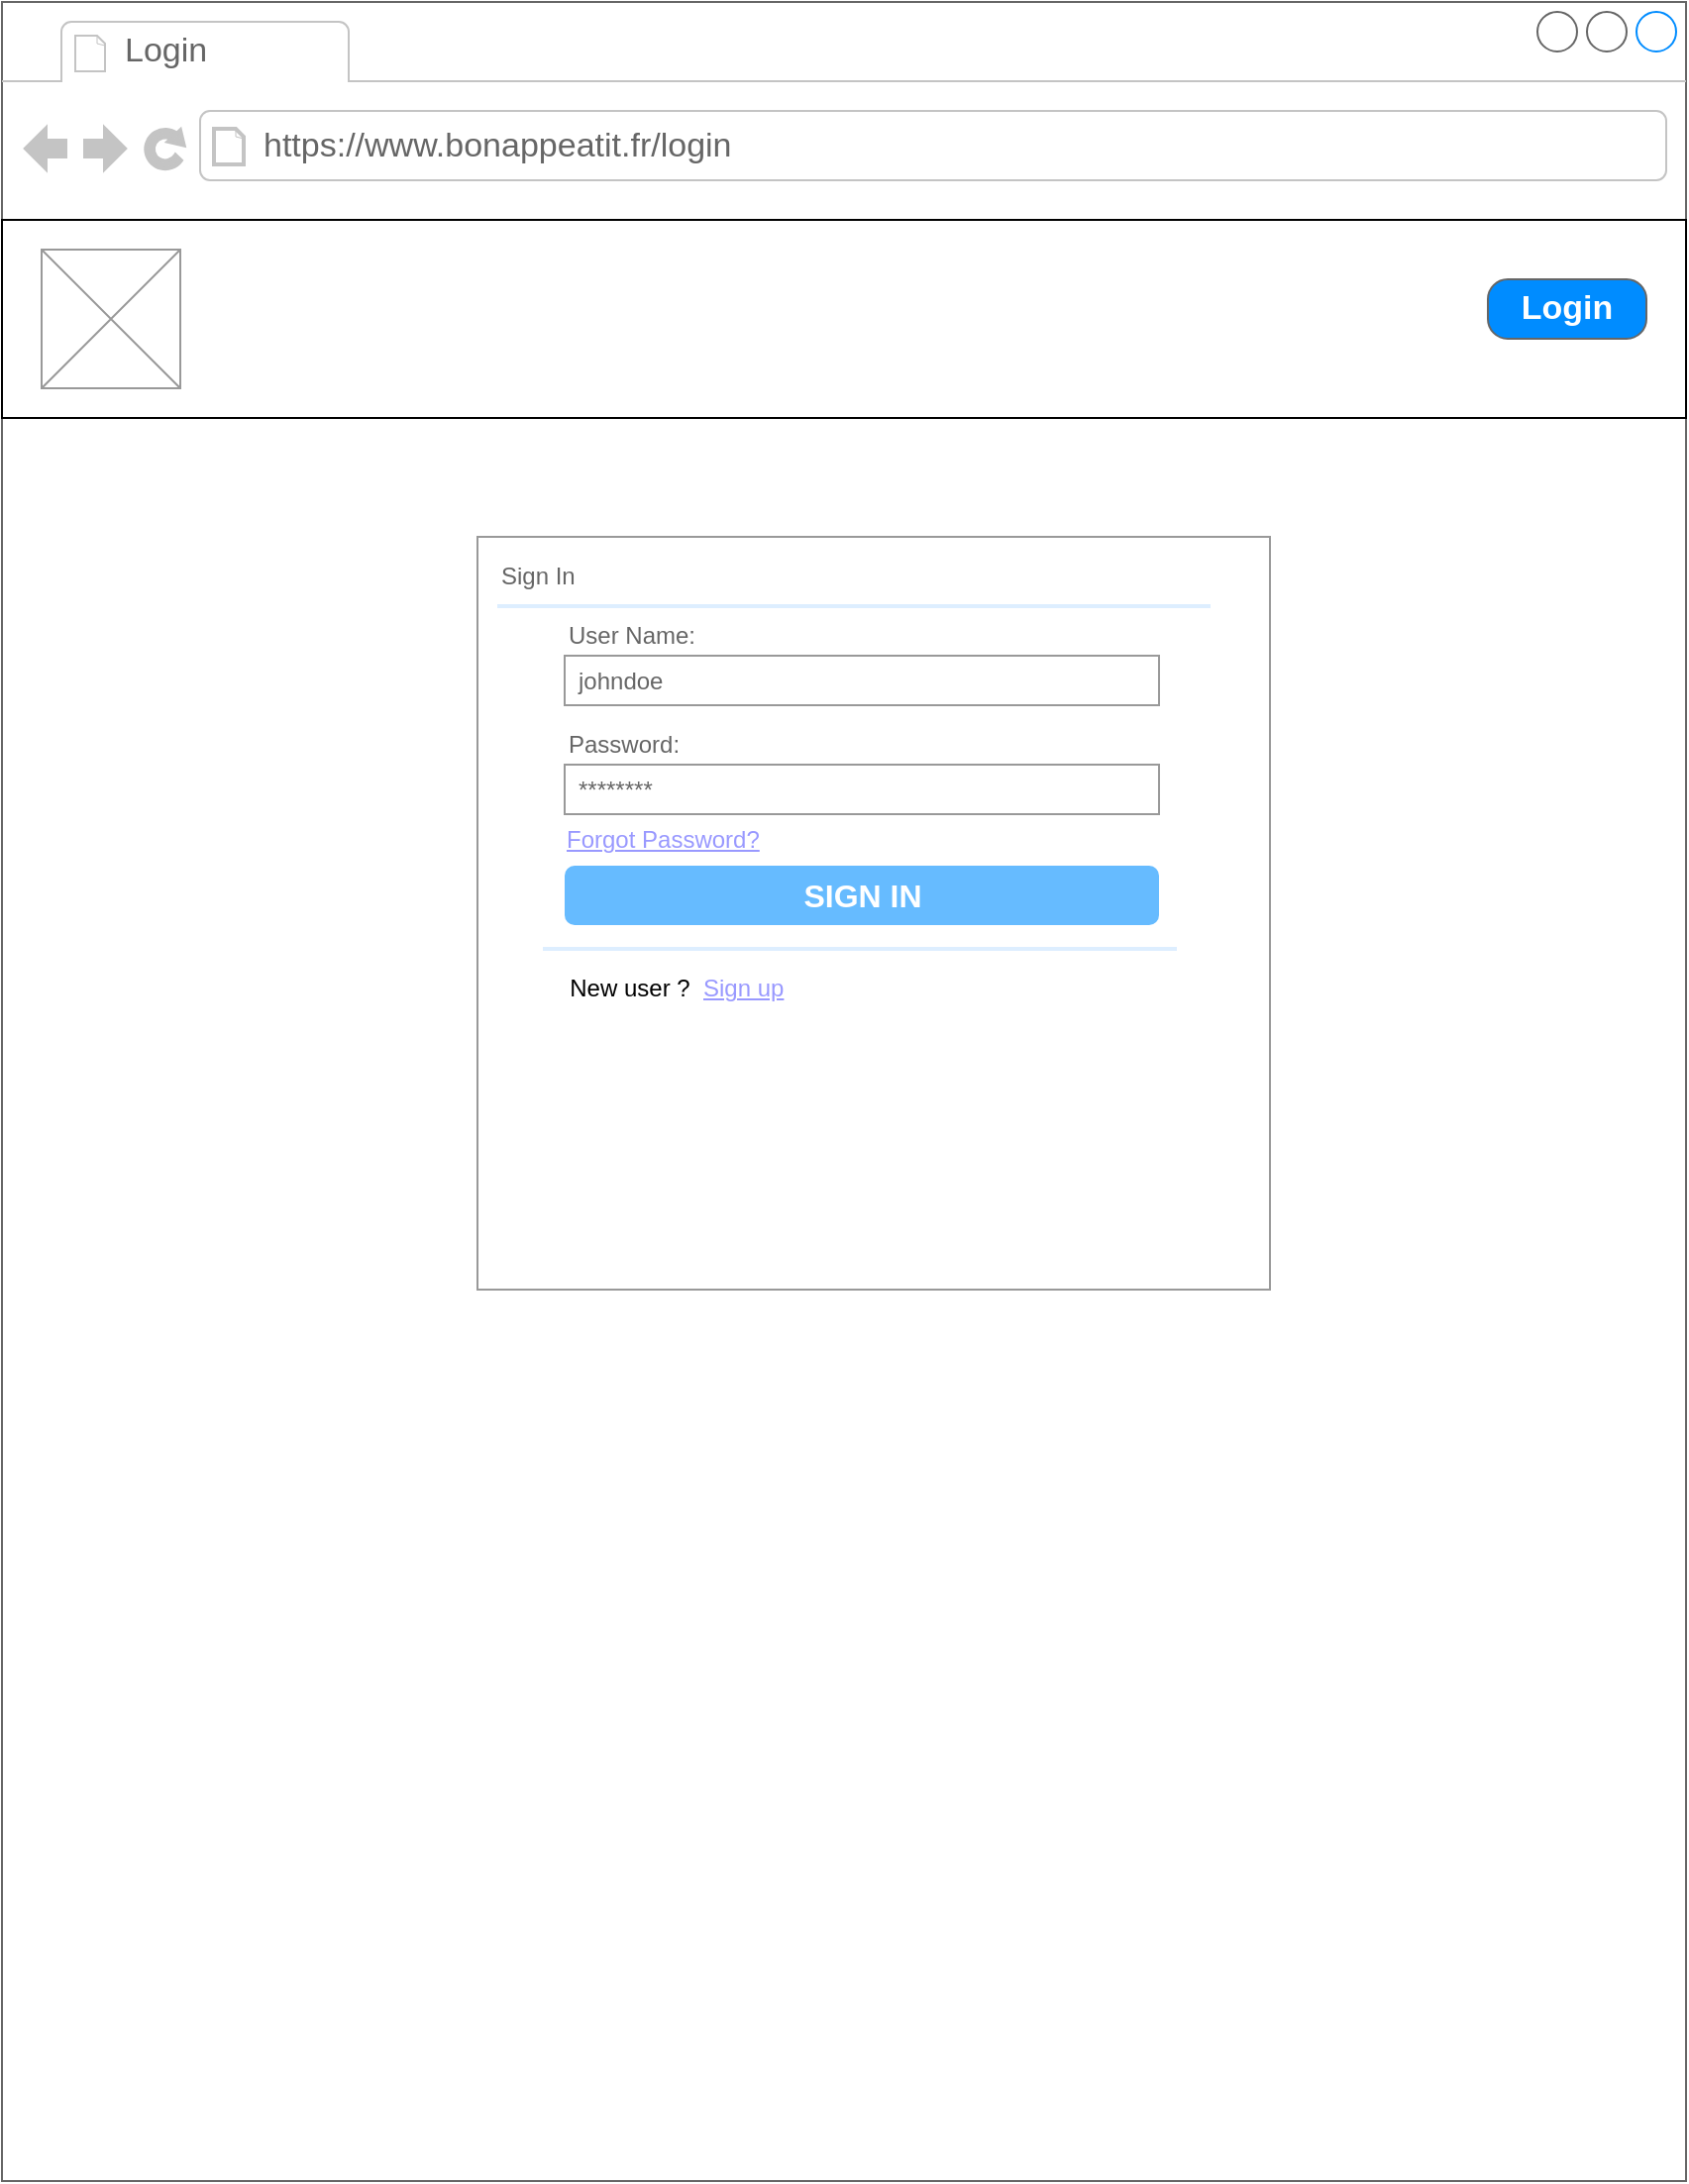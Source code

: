 <mxfile version="27.1.0">
  <diagram name="Page-1" id="sALq_mYJsIHV27RAzlB7">
    <mxGraphModel dx="1426" dy="797" grid="1" gridSize="10" guides="1" tooltips="1" connect="1" arrows="1" fold="1" page="1" pageScale="1" pageWidth="850" pageHeight="1100" math="0" shadow="0">
      <root>
        <mxCell id="0" />
        <mxCell id="1" parent="0" />
        <mxCell id="IadbMeevf03XnhBrfUi4-1" value="" style="strokeWidth=1;shadow=0;dashed=0;align=center;html=1;shape=mxgraph.mockup.containers.browserWindow;rSize=0;strokeColor=#666666;strokeColor2=#008cff;strokeColor3=#c4c4c4;mainText=,;recursiveResize=0;" parent="1" vertex="1">
          <mxGeometry width="850" height="1100" as="geometry" />
        </mxCell>
        <mxCell id="IadbMeevf03XnhBrfUi4-2" value="Login" style="strokeWidth=1;shadow=0;dashed=0;align=center;html=1;shape=mxgraph.mockup.containers.anchor;fontSize=17;fontColor=#666666;align=left;whiteSpace=wrap;" parent="IadbMeevf03XnhBrfUi4-1" vertex="1">
          <mxGeometry x="60" y="12" width="110" height="26" as="geometry" />
        </mxCell>
        <mxCell id="IadbMeevf03XnhBrfUi4-3" value="https://www.bonappeatit.fr/login" style="strokeWidth=1;shadow=0;dashed=0;align=center;html=1;shape=mxgraph.mockup.containers.anchor;rSize=0;fontSize=17;fontColor=#666666;align=left;" parent="IadbMeevf03XnhBrfUi4-1" vertex="1">
          <mxGeometry x="130" y="60" width="250" height="26" as="geometry" />
        </mxCell>
        <mxCell id="sArDygP2SWiCbv7uEsUI-2" value="" style="rounded=0;whiteSpace=wrap;html=1;" parent="IadbMeevf03XnhBrfUi4-1" vertex="1">
          <mxGeometry y="110" width="850" height="100" as="geometry" />
        </mxCell>
        <mxCell id="sArDygP2SWiCbv7uEsUI-3" value="Login" style="strokeWidth=1;shadow=0;dashed=0;align=center;html=1;shape=mxgraph.mockup.buttons.button;strokeColor=#666666;fontColor=#ffffff;mainText=;buttonStyle=round;fontSize=17;fontStyle=1;fillColor=#008cff;whiteSpace=wrap;" parent="IadbMeevf03XnhBrfUi4-1" vertex="1">
          <mxGeometry x="750" y="140" width="80" height="30" as="geometry" />
        </mxCell>
        <mxCell id="sArDygP2SWiCbv7uEsUI-4" value="" style="verticalLabelPosition=bottom;shadow=0;dashed=0;align=center;html=1;verticalAlign=top;strokeWidth=1;shape=mxgraph.mockup.graphics.simpleIcon;strokeColor=#999999;" parent="IadbMeevf03XnhBrfUi4-1" vertex="1">
          <mxGeometry x="20" y="125" width="70" height="70" as="geometry" />
        </mxCell>
        <mxCell id="Ejg-tMhzFwqjGB6Roqcw-1" value="" style="strokeWidth=1;shadow=0;dashed=0;align=center;html=1;shape=mxgraph.mockup.forms.rrect;rSize=0;strokeColor=#999999;fillColor=#ffffff;" parent="1" vertex="1">
          <mxGeometry x="240" y="270" width="400" height="380" as="geometry" />
        </mxCell>
        <mxCell id="Ejg-tMhzFwqjGB6Roqcw-2" value="Sign In" style="strokeWidth=1;shadow=0;dashed=0;align=center;html=1;shape=mxgraph.mockup.forms.anchor;fontSize=12;fontColor=#666666;align=left;resizeWidth=1;spacingLeft=0;" parent="Ejg-tMhzFwqjGB6Roqcw-1" vertex="1">
          <mxGeometry width="200" height="20" relative="1" as="geometry">
            <mxPoint x="10" y="10" as="offset" />
          </mxGeometry>
        </mxCell>
        <mxCell id="Ejg-tMhzFwqjGB6Roqcw-3" value="" style="shape=line;strokeColor=#ddeeff;strokeWidth=2;html=1;resizeWidth=1;" parent="Ejg-tMhzFwqjGB6Roqcw-1" vertex="1">
          <mxGeometry width="360" height="10" relative="1" as="geometry">
            <mxPoint x="10" y="30" as="offset" />
          </mxGeometry>
        </mxCell>
        <mxCell id="Ejg-tMhzFwqjGB6Roqcw-4" value="User Name:" style="strokeWidth=1;shadow=0;dashed=0;align=center;html=1;shape=mxgraph.mockup.forms.anchor;fontSize=12;fontColor=#666666;align=left;resizeWidth=1;spacingLeft=0;" parent="Ejg-tMhzFwqjGB6Roqcw-1" vertex="1">
          <mxGeometry width="200" height="20" relative="1" as="geometry">
            <mxPoint x="44" y="40" as="offset" />
          </mxGeometry>
        </mxCell>
        <mxCell id="Ejg-tMhzFwqjGB6Roqcw-5" value="johndoe" style="strokeWidth=1;shadow=0;dashed=0;align=center;html=1;shape=mxgraph.mockup.forms.rrect;rSize=0;strokeColor=#999999;fontColor=#666666;align=left;spacingLeft=5;resizeWidth=1;" parent="Ejg-tMhzFwqjGB6Roqcw-1" vertex="1">
          <mxGeometry width="300" height="25" relative="1" as="geometry">
            <mxPoint x="44" y="60" as="offset" />
          </mxGeometry>
        </mxCell>
        <mxCell id="Ejg-tMhzFwqjGB6Roqcw-6" value="Password:" style="strokeWidth=1;shadow=0;dashed=0;align=center;html=1;shape=mxgraph.mockup.forms.anchor;fontSize=12;fontColor=#666666;align=left;resizeWidth=1;spacingLeft=0;" parent="Ejg-tMhzFwqjGB6Roqcw-1" vertex="1">
          <mxGeometry width="200" height="20" relative="1" as="geometry">
            <mxPoint x="44" y="95" as="offset" />
          </mxGeometry>
        </mxCell>
        <mxCell id="Ejg-tMhzFwqjGB6Roqcw-7" value="********" style="strokeWidth=1;shadow=0;dashed=0;align=center;html=1;shape=mxgraph.mockup.forms.rrect;rSize=0;strokeColor=#999999;fontColor=#666666;align=left;spacingLeft=5;resizeWidth=1;" parent="Ejg-tMhzFwqjGB6Roqcw-1" vertex="1">
          <mxGeometry width="300" height="25" relative="1" as="geometry">
            <mxPoint x="44" y="115" as="offset" />
          </mxGeometry>
        </mxCell>
        <mxCell id="Ejg-tMhzFwqjGB6Roqcw-8" value="SIGN IN" style="strokeWidth=1;shadow=0;dashed=0;align=center;html=1;shape=mxgraph.mockup.forms.rrect;rSize=5;strokeColor=none;fontColor=#ffffff;fillColor=#66bbff;fontSize=16;fontStyle=1;" parent="Ejg-tMhzFwqjGB6Roqcw-1" vertex="1">
          <mxGeometry y="1" width="300" height="30" relative="1" as="geometry">
            <mxPoint x="44" y="-214" as="offset" />
          </mxGeometry>
        </mxCell>
        <mxCell id="Ejg-tMhzFwqjGB6Roqcw-9" value="Forgot Password?" style="strokeWidth=1;shadow=0;dashed=0;align=center;html=1;shape=mxgraph.mockup.forms.anchor;fontSize=12;fontColor=#9999ff;align=left;spacingLeft=0;fontStyle=4;resizeWidth=1;" parent="Ejg-tMhzFwqjGB6Roqcw-1" vertex="1">
          <mxGeometry y="1" width="300" height="20" relative="1" as="geometry">
            <mxPoint x="43" y="-237" as="offset" />
          </mxGeometry>
        </mxCell>
        <mxCell id="Ejg-tMhzFwqjGB6Roqcw-10" value="" style="shape=line;strokeColor=#ddeeff;strokeWidth=2;html=1;resizeWidth=1;" parent="Ejg-tMhzFwqjGB6Roqcw-1" vertex="1">
          <mxGeometry y="1" width="320" height="10" relative="1" as="geometry">
            <mxPoint x="33" y="-177" as="offset" />
          </mxGeometry>
        </mxCell>
        <mxCell id="Ejg-tMhzFwqjGB6Roqcw-13" value="Sign up" style="strokeWidth=1;shadow=0;dashed=0;align=center;html=1;shape=mxgraph.mockup.forms.anchor;fontSize=12;fontColor=#9999ff;align=left;spacingLeft=0;fontStyle=4;resizeWidth=1;" parent="Ejg-tMhzFwqjGB6Roqcw-1" vertex="1">
          <mxGeometry y="1" width="120" height="20" relative="1" as="geometry">
            <mxPoint x="112" y="-162" as="offset" />
          </mxGeometry>
        </mxCell>
        <mxCell id="Ejg-tMhzFwqjGB6Roqcw-14" value="New user ?" style="text;html=1;align=center;verticalAlign=middle;whiteSpace=wrap;rounded=0;fontColor=light-dark(#000000,#666666);" parent="Ejg-tMhzFwqjGB6Roqcw-1" vertex="1">
          <mxGeometry x="40" y="213" width="74" height="30" as="geometry" />
        </mxCell>
      </root>
    </mxGraphModel>
  </diagram>
</mxfile>
